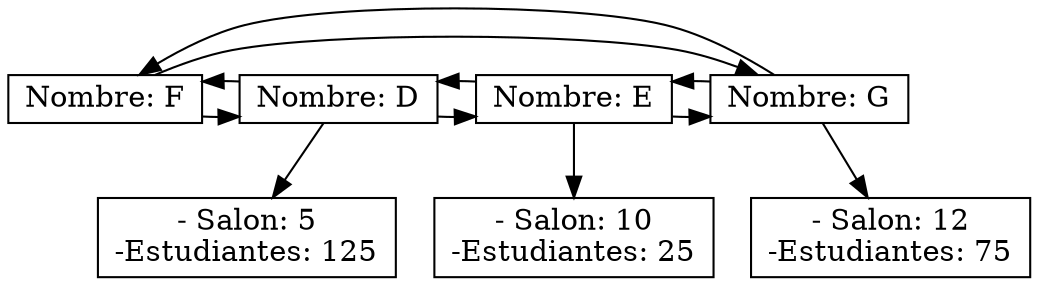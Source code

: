 digraph USUARIOS {
node[shape = box,height=.1];

nodeLC_EDIFICIOF[label = "Nombre: F",group=1];
nodeLC_EDIFICIOD[label = "Nombre: D",group=1];
nodeLC_EDIFICIOE[label = "Nombre: E",group=1];
nodeLC_EDIFICIOG[label = "Nombre: G",group=1];
{ rank = same;
nodeLC_EDIFICIOF;
nodeLC_EDIFICIOD;
nodeLC_EDIFICIOE;
nodeLC_EDIFICIOG;
}
nodeLC_EDIFICIOF -> nodeLC_EDIFICIOD;
nodeLC_EDIFICIOF -> nodeLC_EDIFICIOG;
nodeLC_EDIFICIOD -> nodeLC_EDIFICIOE;
nodeLC_EDIFICIOD -> nodeLC_EDIFICIOF;
nodeLC_EDIFICIOE -> nodeLC_EDIFICIOG;
nodeLC_EDIFICIOE -> nodeLC_EDIFICIOD;
nodeLC_EDIFICIOG -> nodeLC_EDIFICIOF;
nodeLC_EDIFICIOG -> nodeLC_EDIFICIOE;
subgraph{
nodeSalonG12[label="- Salon: 12\n-Estudiantes: 75"];
nodeLC_EDIFICIOG -> nodeSalonG12;
}
subgraph{
nodeSalonE10[label="- Salon: 10\n-Estudiantes: 25"];
nodeLC_EDIFICIOE -> nodeSalonE10;
}
subgraph{
nodeSalonD5[label="- Salon: 5\n-Estudiantes: 125"];
nodeLC_EDIFICIOD -> nodeSalonD5;
}
subgraph{
}
}
